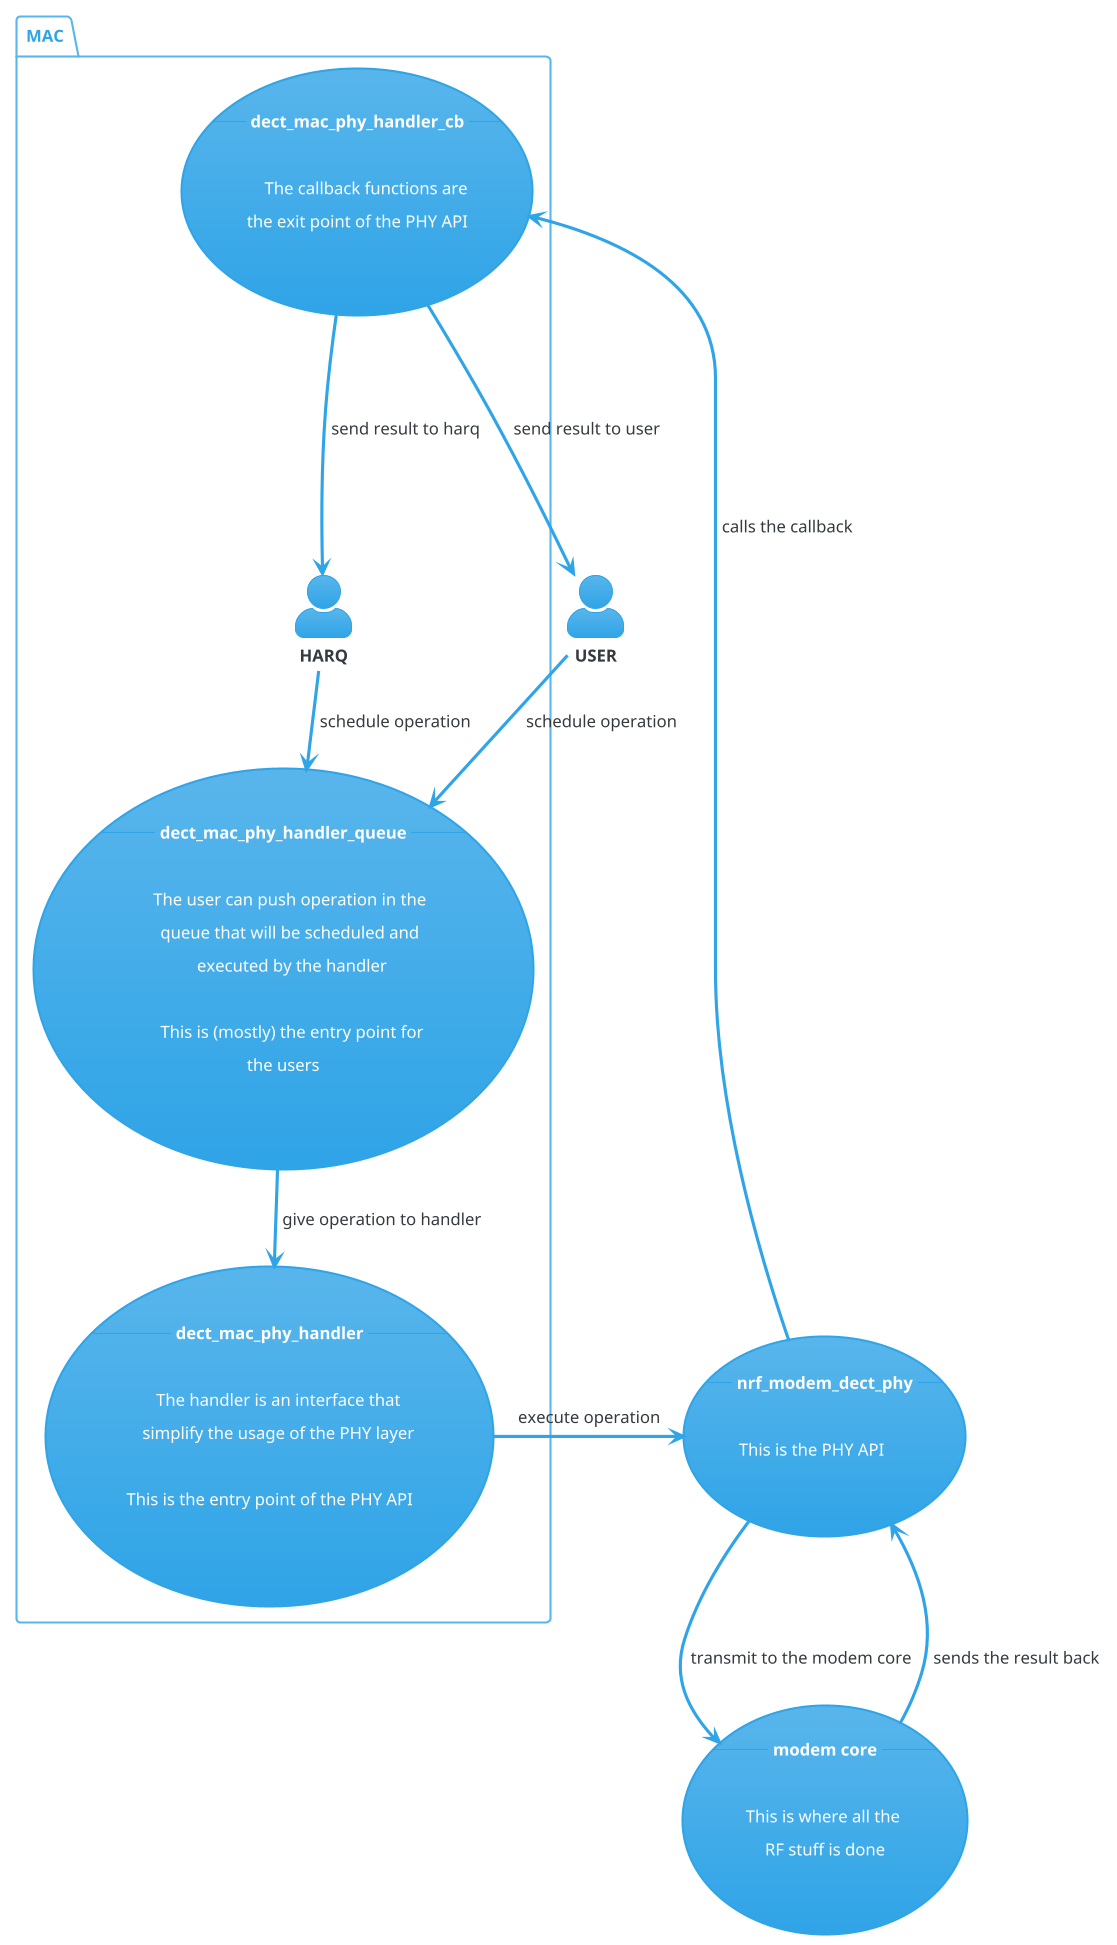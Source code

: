 @startuml phy_handler_use_case

!theme cerulean
skinparam DefaultFontSize 16
skinparam defaultFontName Gotham Black


skinparam actorStyle awesome

:**USER**: as user

package MAC {
    :**HARQ**: as harq

    usecase queue as "--**dect_mac_phy_handler_queue**--

    The user can push operation in the 
    queue that will be scheduled and 
    executed by the handler

    This is (mostly) the entry point for
    the users"


    usecase handler as "--**dect_mac_phy_handler**--

    The handler is an interface that
    simplify the usage of the PHY layer

    This is the entry point of the PHY API"

    usecase callback as "--**dect_mac_phy_handler_cb**--

    The callback functions are
    the exit point of the PHY API"
}

usecase phy as "--**nrf_modem_dect_phy**--

This is the PHY API"

usecase modem as "--**modem core**--

This is where all the 
RF stuff is done"




user --> queue : schedule operation
harq --> queue : schedule operation
queue --> handler : give operation to handler
handler -> phy : execute operation
phy --> modem : transmit to the modem core
modem --> phy : sends the result back
phy --> callback : calls the callback
callback ----> user : send result to user
callback ----> harq : send result to harq



@enduml